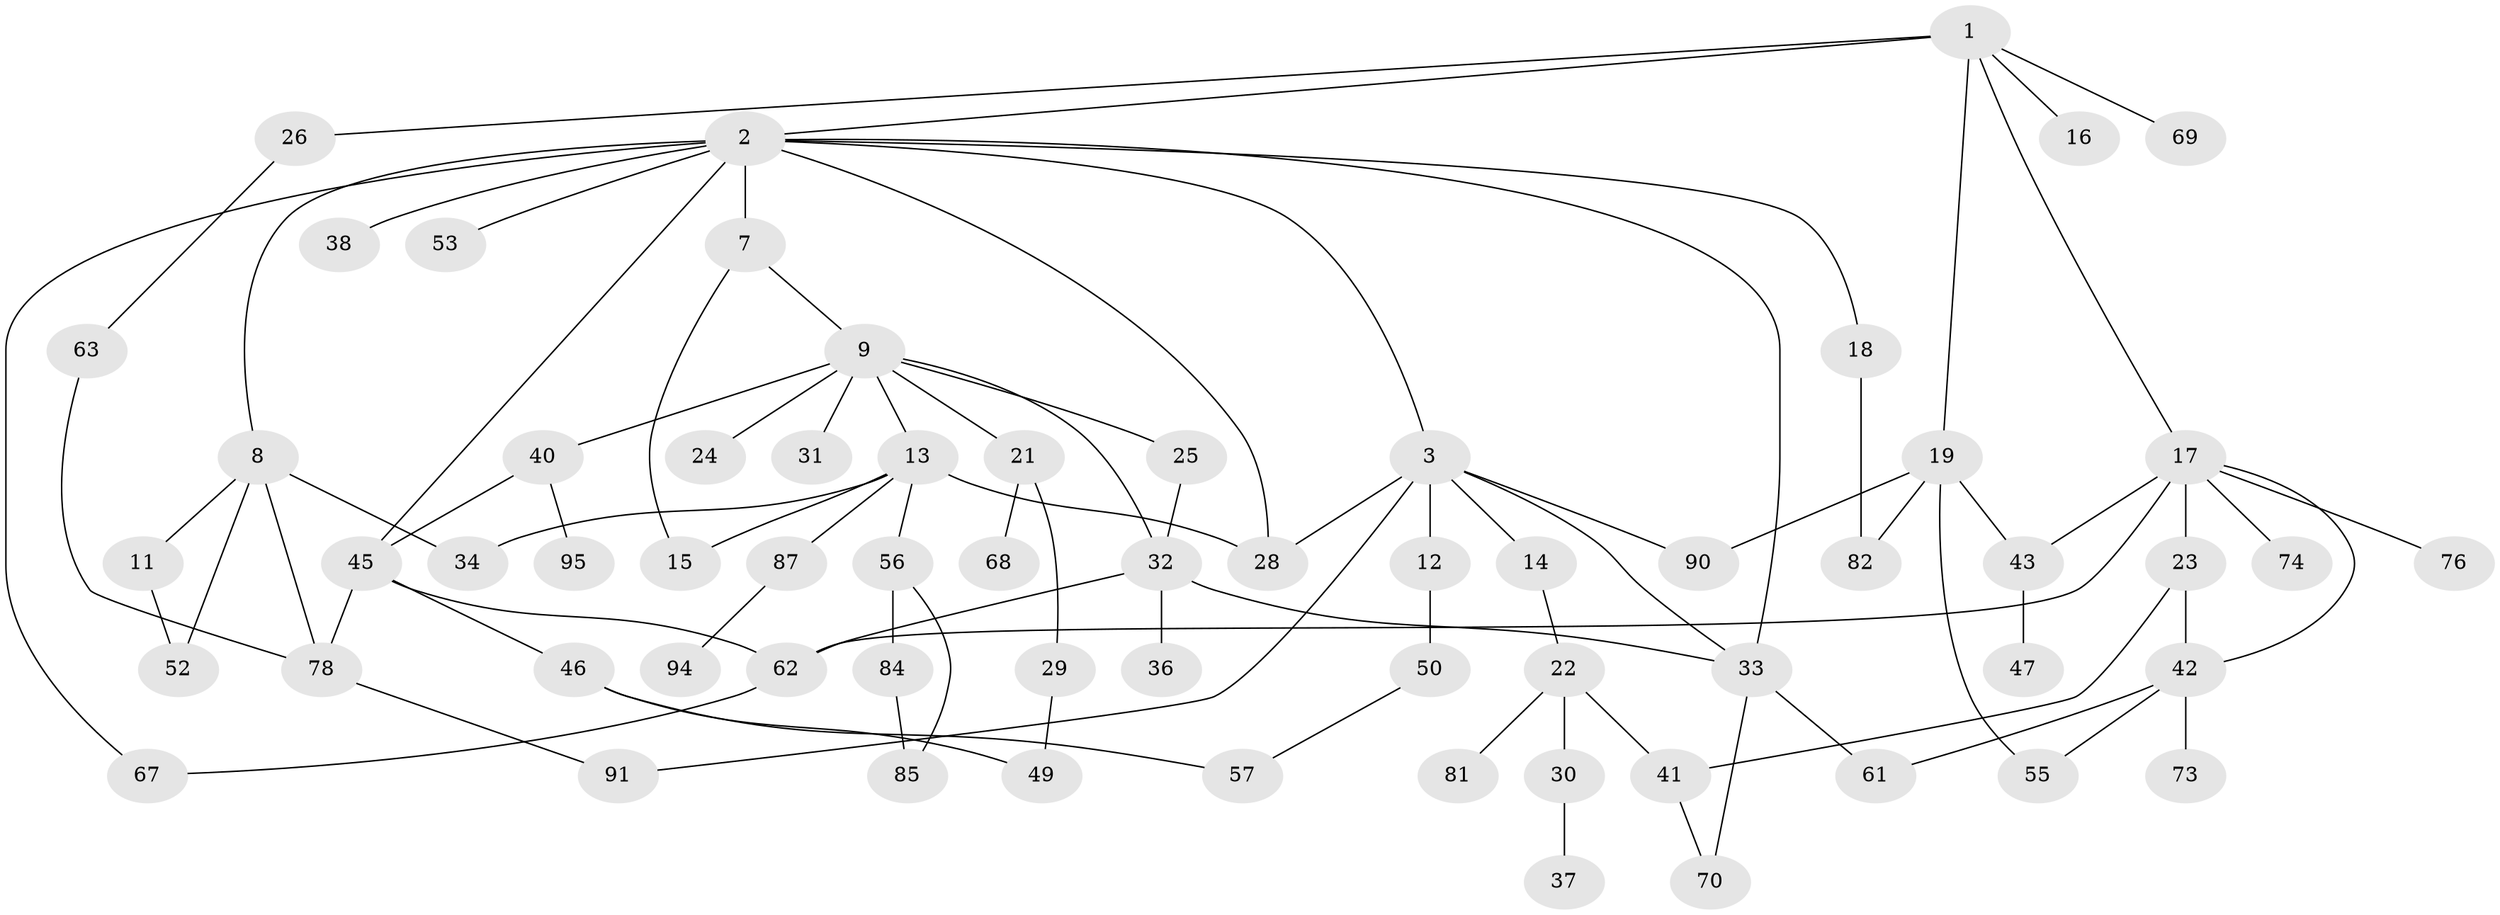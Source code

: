 // original degree distribution, {6: 0.020833333333333332, 9: 0.010416666666666666, 2: 0.34375, 3: 0.22916666666666666, 4: 0.10416666666666667, 8: 0.010416666666666666, 1: 0.23958333333333334, 5: 0.041666666666666664}
// Generated by graph-tools (version 1.1) at 2025/10/02/27/25 16:10:54]
// undirected, 65 vertices, 90 edges
graph export_dot {
graph [start="1"]
  node [color=gray90,style=filled];
  1 [super="+4"];
  2 [super="+6"];
  3 [super="+5"];
  7 [super="+60"];
  8 [super="+10"];
  9 [super="+79"];
  11 [super="+27"];
  12;
  13 [super="+48"];
  14;
  15 [super="+75"];
  16;
  17 [super="+20"];
  18;
  19 [super="+92"];
  21 [super="+64"];
  22 [super="+77"];
  23;
  24;
  25;
  26 [super="+35"];
  28 [super="+58"];
  29;
  30 [super="+44"];
  31;
  32 [super="+80"];
  33 [super="+39"];
  34;
  36;
  37;
  38;
  40;
  41 [super="+65"];
  42 [super="+89"];
  43;
  45;
  46 [super="+54"];
  47 [super="+83"];
  49 [super="+71"];
  50 [super="+51"];
  52;
  53;
  55;
  56 [super="+66"];
  57 [super="+59"];
  61;
  62;
  63;
  67 [super="+72"];
  68;
  69;
  70;
  73;
  74;
  76;
  78 [super="+93"];
  81;
  82;
  84 [super="+96"];
  85 [super="+86"];
  87 [super="+88"];
  90;
  91;
  94;
  95;
  1 -- 2;
  1 -- 16;
  1 -- 17;
  1 -- 26;
  1 -- 69;
  1 -- 19;
  2 -- 3;
  2 -- 7;
  2 -- 18;
  2 -- 53;
  2 -- 67;
  2 -- 45;
  2 -- 28;
  2 -- 8;
  2 -- 33;
  2 -- 38;
  3 -- 12;
  3 -- 28;
  3 -- 90;
  3 -- 91;
  3 -- 33;
  3 -- 14;
  7 -- 9;
  7 -- 15;
  8 -- 11;
  8 -- 78;
  8 -- 34;
  8 -- 52;
  9 -- 13;
  9 -- 21;
  9 -- 24;
  9 -- 25;
  9 -- 31;
  9 -- 40;
  9 -- 32;
  11 -- 52;
  12 -- 50;
  13 -- 28;
  13 -- 34;
  13 -- 87;
  13 -- 56;
  13 -- 15;
  14 -- 22;
  17 -- 43;
  17 -- 76;
  17 -- 74;
  17 -- 23;
  17 -- 42;
  17 -- 62;
  18 -- 82;
  19 -- 55;
  19 -- 82;
  19 -- 90;
  19 -- 43;
  21 -- 29;
  21 -- 68;
  22 -- 30;
  22 -- 41 [weight=2];
  22 -- 81;
  23 -- 42;
  23 -- 41;
  25 -- 32;
  26 -- 63;
  29 -- 49;
  30 -- 37;
  32 -- 36;
  32 -- 62;
  32 -- 33;
  33 -- 61;
  33 -- 70;
  40 -- 45;
  40 -- 95;
  41 -- 70;
  42 -- 73;
  42 -- 61;
  42 -- 55;
  43 -- 47;
  45 -- 46;
  45 -- 62;
  45 -- 78;
  46 -- 49;
  46 -- 57;
  50 -- 57;
  56 -- 84;
  56 -- 85;
  62 -- 67;
  63 -- 78;
  78 -- 91;
  84 -- 85;
  87 -- 94;
}
